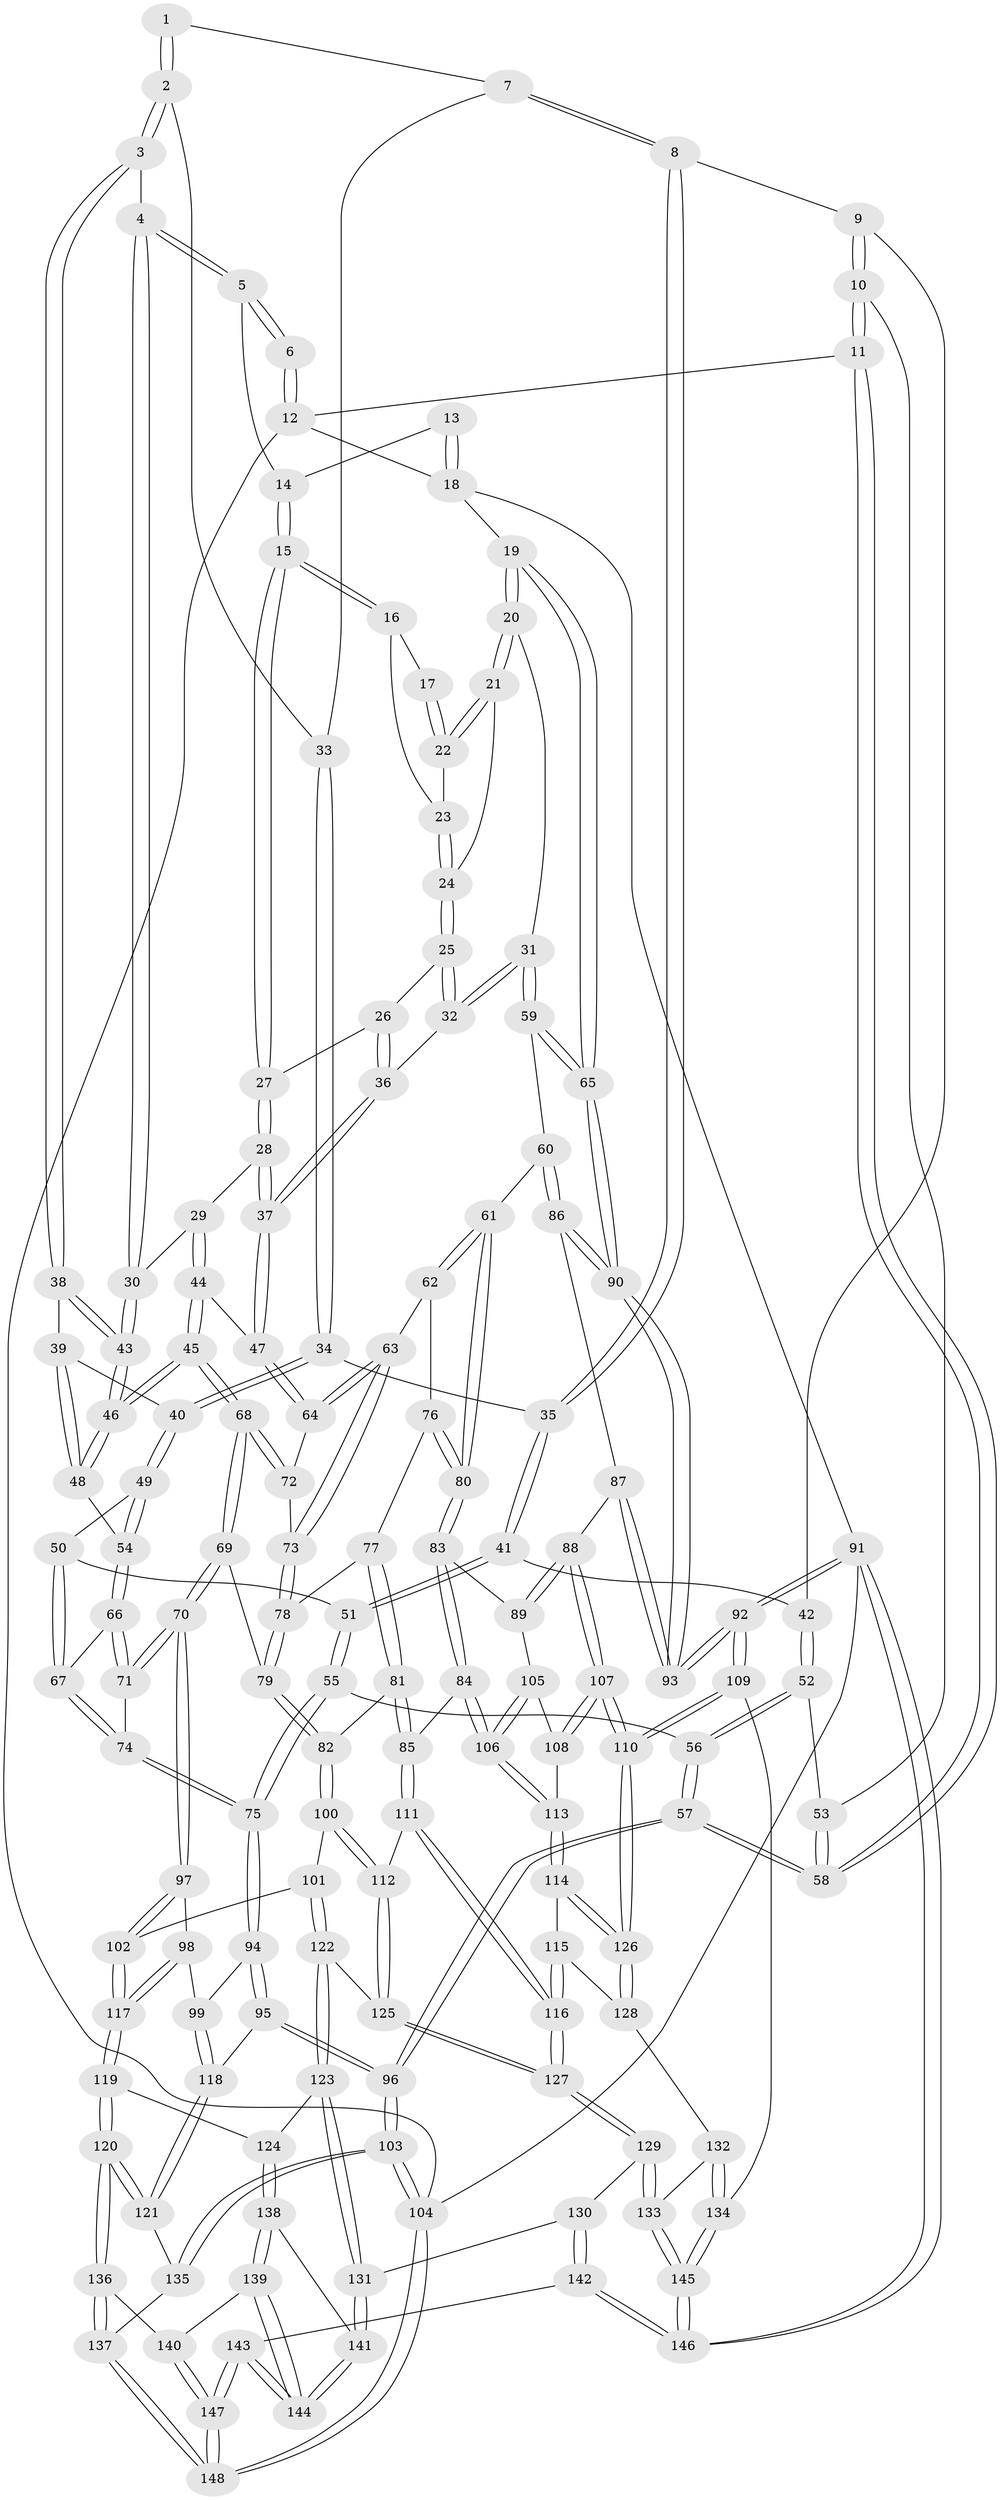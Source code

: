 // coarse degree distribution, {3: 0.08888888888888889, 5: 0.45555555555555555, 4: 0.4444444444444444, 7: 0.011111111111111112}
// Generated by graph-tools (version 1.1) at 2025/24/03/03/25 07:24:36]
// undirected, 148 vertices, 367 edges
graph export_dot {
graph [start="1"]
  node [color=gray90,style=filled];
  1 [pos="+0.17767407663640775+0.02839263688483526"];
  2 [pos="+0.2808275454812468+0.06697907449137527"];
  3 [pos="+0.3687588594273018+0.03629894479588613"];
  4 [pos="+0.3972368121370101+0"];
  5 [pos="+0.41240468325593926+0"];
  6 [pos="+0.09516689681285433+0"];
  7 [pos="+0.17169037570414045+0.09487722905748766"];
  8 [pos="+0.16999963798026163+0.0955189936927841"];
  9 [pos="+0.061607968411786306+0.08093980443712477"];
  10 [pos="+0+0"];
  11 [pos="+0+0"];
  12 [pos="+0+0"];
  13 [pos="+0.6985219863596301+0"];
  14 [pos="+0.4599035559587594+0"];
  15 [pos="+0.6332316079468809+0.09629605655144356"];
  16 [pos="+0.6824481424541361+0.02593314763203964"];
  17 [pos="+0.6919821133527457+0"];
  18 [pos="+1+0"];
  19 [pos="+1+0"];
  20 [pos="+0.8757044460056127+0.0942057874084791"];
  21 [pos="+0.766044540510317+0.07834913770192653"];
  22 [pos="+0.7566751377025708+0.07116921022547754"];
  23 [pos="+0.7035711127728183+0.0550606761840111"];
  24 [pos="+0.7138931523108537+0.10211214369622484"];
  25 [pos="+0.7069272397079431+0.11574883419549002"];
  26 [pos="+0.6508760497128956+0.10723142155139849"];
  27 [pos="+0.633189931575276+0.09647639251635758"];
  28 [pos="+0.5843243519670452+0.12771949897584337"];
  29 [pos="+0.5233886243041191+0.1324140745728699"];
  30 [pos="+0.520388180850007+0.1302321724591259"];
  31 [pos="+0.790189591797867+0.2106475726168979"];
  32 [pos="+0.7546370701136205+0.20657088376591418"];
  33 [pos="+0.22078711076160557+0.09270442723928046"];
  34 [pos="+0.2186711448712915+0.2000245578141396"];
  35 [pos="+0.17331214625888+0.20262514681105154"];
  36 [pos="+0.6902817812504528+0.22293709305131673"];
  37 [pos="+0.6711977873223741+0.23265365922309186"];
  38 [pos="+0.3521120496672829+0.11607249646029838"];
  39 [pos="+0.32560077612406857+0.1629411753495337"];
  40 [pos="+0.2569502243946023+0.21206558823880042"];
  41 [pos="+0.14775200469989228+0.21730019080007956"];
  42 [pos="+0.11642734365106858+0.20779519250389156"];
  43 [pos="+0.4302426406115495+0.2347826366715493"];
  44 [pos="+0.5436545730604733+0.25216699157208855"];
  45 [pos="+0.47287347832472054+0.3207782548729262"];
  46 [pos="+0.43753642829722345+0.2889720868937254"];
  47 [pos="+0.6419566064242944+0.2676074376030526"];
  48 [pos="+0.3601575279985309+0.27799595965009993"];
  49 [pos="+0.2586281744615575+0.23909461187085"];
  50 [pos="+0.22961221090210848+0.29892841143688637"];
  51 [pos="+0.16257875137477096+0.3043087803037032"];
  52 [pos="+0.06227604857840703+0.24028596443589126"];
  53 [pos="+0.061151926578106995+0.23988315609321045"];
  54 [pos="+0.3295931962808076+0.29834143961241866"];
  55 [pos="+0.10586689588492468+0.388156964024397"];
  56 [pos="+0.0685989919478412+0.38397421656108177"];
  57 [pos="+0+0.44828072922016243"];
  58 [pos="+0+0.3232821662092645"];
  59 [pos="+0.8375876720246396+0.32771236989066643"];
  60 [pos="+0.8178181814021076+0.36232699743733326"];
  61 [pos="+0.7814474005813022+0.37041306512391053"];
  62 [pos="+0.6783618764113181+0.32792359569422297"];
  63 [pos="+0.649693926971417+0.2960143149669138"];
  64 [pos="+0.6433010759495109+0.27526340582208864"];
  65 [pos="+1+0.2881498880604497"];
  66 [pos="+0.3264285077023676+0.3052351053215924"];
  67 [pos="+0.2696853250170082+0.3471150546792531"];
  68 [pos="+0.4738330229608802+0.34275720129641674"];
  69 [pos="+0.46748573416368827+0.40662406447687655"];
  70 [pos="+0.42201779469548234+0.4373606784639812"];
  71 [pos="+0.39099204958400213+0.4253391913061615"];
  72 [pos="+0.5765206709264885+0.33843762896312896"];
  73 [pos="+0.6102741304408311+0.3663936823714284"];
  74 [pos="+0.2639324929389802+0.4109813794459372"];
  75 [pos="+0.19357708315661767+0.4631072828272767"];
  76 [pos="+0.6567364364233631+0.4075193601047668"];
  77 [pos="+0.6498238480000261+0.4091758865478756"];
  78 [pos="+0.6046610590662473+0.39233525517435697"];
  79 [pos="+0.5213520834162172+0.43144310653365503"];
  80 [pos="+0.7143011499615496+0.4275398718219413"];
  81 [pos="+0.6173605354889246+0.5326830123076904"];
  82 [pos="+0.5922903591489089+0.5261124136766088"];
  83 [pos="+0.7038125212383503+0.5067637388513866"];
  84 [pos="+0.6450314108384797+0.5427111995474737"];
  85 [pos="+0.6352004034692271+0.5425281838784418"];
  86 [pos="+0.8494800343525067+0.4695971010498556"];
  87 [pos="+0.8459372315271337+0.4865698773276532"];
  88 [pos="+0.836506453700207+0.5041845917791122"];
  89 [pos="+0.7766017044865863+0.5207256137944246"];
  90 [pos="+1+0.41428704639081704"];
  91 [pos="+1+1"];
  92 [pos="+1+0.7645365006628331"];
  93 [pos="+1+0.6414088175909147"];
  94 [pos="+0.19804527794946575+0.510857094196338"];
  95 [pos="+0+0.6265241560751524"];
  96 [pos="+0+0.6014372256292813"];
  97 [pos="+0.4044886296844769+0.507205003493738"];
  98 [pos="+0.2347555159066195+0.553801905603413"];
  99 [pos="+0.22530918063197797+0.5504034029127333"];
  100 [pos="+0.5252220486639559+0.5792410393653843"];
  101 [pos="+0.4327748309353941+0.5861502045465545"];
  102 [pos="+0.42968302299271444+0.5835684622560684"];
  103 [pos="+0+1"];
  104 [pos="+0+1"];
  105 [pos="+0.7676015400303149+0.5592659799056677"];
  106 [pos="+0.7162657543183163+0.6228958840317215"];
  107 [pos="+0.875498418750393+0.642250502282324"];
  108 [pos="+0.7919639279080701+0.6242518599694353"];
  109 [pos="+1+0.7611454213251884"];
  110 [pos="+0.9245631494589994+0.7022100125567514"];
  111 [pos="+0.6037830968861866+0.6781110636579879"];
  112 [pos="+0.5538325782217851+0.673728480036688"];
  113 [pos="+0.7206052392874724+0.6327707335637047"];
  114 [pos="+0.7131977616959788+0.6654024624025063"];
  115 [pos="+0.6890348727763425+0.7162495940319311"];
  116 [pos="+0.6520072484527634+0.7279692057662538"];
  117 [pos="+0.31618773246093046+0.6461191177162497"];
  118 [pos="+0.14032268104287224+0.7347792679770655"];
  119 [pos="+0.31471479682514647+0.7590146234165243"];
  120 [pos="+0.19703788654776033+0.7895433245221587"];
  121 [pos="+0.14192936561362632+0.7374420841960369"];
  122 [pos="+0.46106831869142045+0.7153840641821437"];
  123 [pos="+0.4405945382183354+0.7504437342257347"];
  124 [pos="+0.35165487002699725+0.7731573552202137"];
  125 [pos="+0.4989265358967232+0.7037824607293952"];
  126 [pos="+0.921809543603082+0.7027389814346916"];
  127 [pos="+0.6224576942910244+0.7967051751422957"];
  128 [pos="+0.7533695706987704+0.750319073178418"];
  129 [pos="+0.6143222186164286+0.8287364954758137"];
  130 [pos="+0.5819708390827079+0.8497259594998052"];
  131 [pos="+0.5287074033881675+0.8484456611502205"];
  132 [pos="+0.7549740520917686+0.8025729024123941"];
  133 [pos="+0.730378119534515+0.882602201234815"];
  134 [pos="+0.9368243803614603+0.8308819252204027"];
  135 [pos="+0.06629610084862682+0.8042062641495527"];
  136 [pos="+0.1847097728407889+0.8790060301854982"];
  137 [pos="+0.0699918643737888+0.9994175721930164"];
  138 [pos="+0.3675346224863673+0.8599892457575601"];
  139 [pos="+0.3347313364267213+0.9345052081874274"];
  140 [pos="+0.28934128906497286+0.953164781501522"];
  141 [pos="+0.4709556488328751+0.917440585137644"];
  142 [pos="+0.641769408858008+1"];
  143 [pos="+0.5067445998371216+1"];
  144 [pos="+0.4567620479702604+1"];
  145 [pos="+0.7791026215147505+0.9518213763827473"];
  146 [pos="+0.7279877548921861+1"];
  147 [pos="+0.27500138704678817+1"];
  148 [pos="+0+1"];
  1 -- 2;
  1 -- 2;
  1 -- 7;
  2 -- 3;
  2 -- 3;
  2 -- 33;
  3 -- 4;
  3 -- 38;
  3 -- 38;
  4 -- 5;
  4 -- 5;
  4 -- 30;
  4 -- 30;
  5 -- 6;
  5 -- 6;
  5 -- 14;
  6 -- 12;
  6 -- 12;
  7 -- 8;
  7 -- 8;
  7 -- 33;
  8 -- 9;
  8 -- 35;
  8 -- 35;
  9 -- 10;
  9 -- 10;
  9 -- 42;
  10 -- 11;
  10 -- 11;
  10 -- 53;
  11 -- 12;
  11 -- 58;
  11 -- 58;
  12 -- 18;
  12 -- 104;
  13 -- 14;
  13 -- 18;
  13 -- 18;
  14 -- 15;
  14 -- 15;
  15 -- 16;
  15 -- 16;
  15 -- 27;
  15 -- 27;
  16 -- 17;
  16 -- 23;
  17 -- 22;
  17 -- 22;
  18 -- 19;
  18 -- 91;
  19 -- 20;
  19 -- 20;
  19 -- 65;
  19 -- 65;
  20 -- 21;
  20 -- 21;
  20 -- 31;
  21 -- 22;
  21 -- 22;
  21 -- 24;
  22 -- 23;
  23 -- 24;
  23 -- 24;
  24 -- 25;
  24 -- 25;
  25 -- 26;
  25 -- 32;
  25 -- 32;
  26 -- 27;
  26 -- 36;
  26 -- 36;
  27 -- 28;
  27 -- 28;
  28 -- 29;
  28 -- 37;
  28 -- 37;
  29 -- 30;
  29 -- 44;
  29 -- 44;
  30 -- 43;
  30 -- 43;
  31 -- 32;
  31 -- 32;
  31 -- 59;
  31 -- 59;
  32 -- 36;
  33 -- 34;
  33 -- 34;
  34 -- 35;
  34 -- 40;
  34 -- 40;
  35 -- 41;
  35 -- 41;
  36 -- 37;
  36 -- 37;
  37 -- 47;
  37 -- 47;
  38 -- 39;
  38 -- 43;
  38 -- 43;
  39 -- 40;
  39 -- 48;
  39 -- 48;
  40 -- 49;
  40 -- 49;
  41 -- 42;
  41 -- 51;
  41 -- 51;
  42 -- 52;
  42 -- 52;
  43 -- 46;
  43 -- 46;
  44 -- 45;
  44 -- 45;
  44 -- 47;
  45 -- 46;
  45 -- 46;
  45 -- 68;
  45 -- 68;
  46 -- 48;
  46 -- 48;
  47 -- 64;
  47 -- 64;
  48 -- 54;
  49 -- 50;
  49 -- 54;
  49 -- 54;
  50 -- 51;
  50 -- 67;
  50 -- 67;
  51 -- 55;
  51 -- 55;
  52 -- 53;
  52 -- 56;
  52 -- 56;
  53 -- 58;
  53 -- 58;
  54 -- 66;
  54 -- 66;
  55 -- 56;
  55 -- 75;
  55 -- 75;
  56 -- 57;
  56 -- 57;
  57 -- 58;
  57 -- 58;
  57 -- 96;
  57 -- 96;
  59 -- 60;
  59 -- 65;
  59 -- 65;
  60 -- 61;
  60 -- 86;
  60 -- 86;
  61 -- 62;
  61 -- 62;
  61 -- 80;
  61 -- 80;
  62 -- 63;
  62 -- 76;
  63 -- 64;
  63 -- 64;
  63 -- 73;
  63 -- 73;
  64 -- 72;
  65 -- 90;
  65 -- 90;
  66 -- 67;
  66 -- 71;
  66 -- 71;
  67 -- 74;
  67 -- 74;
  68 -- 69;
  68 -- 69;
  68 -- 72;
  68 -- 72;
  69 -- 70;
  69 -- 70;
  69 -- 79;
  70 -- 71;
  70 -- 71;
  70 -- 97;
  70 -- 97;
  71 -- 74;
  72 -- 73;
  73 -- 78;
  73 -- 78;
  74 -- 75;
  74 -- 75;
  75 -- 94;
  75 -- 94;
  76 -- 77;
  76 -- 80;
  76 -- 80;
  77 -- 78;
  77 -- 81;
  77 -- 81;
  78 -- 79;
  78 -- 79;
  79 -- 82;
  79 -- 82;
  80 -- 83;
  80 -- 83;
  81 -- 82;
  81 -- 85;
  81 -- 85;
  82 -- 100;
  82 -- 100;
  83 -- 84;
  83 -- 84;
  83 -- 89;
  84 -- 85;
  84 -- 106;
  84 -- 106;
  85 -- 111;
  85 -- 111;
  86 -- 87;
  86 -- 90;
  86 -- 90;
  87 -- 88;
  87 -- 93;
  87 -- 93;
  88 -- 89;
  88 -- 89;
  88 -- 107;
  88 -- 107;
  89 -- 105;
  90 -- 93;
  90 -- 93;
  91 -- 92;
  91 -- 92;
  91 -- 146;
  91 -- 146;
  91 -- 104;
  92 -- 93;
  92 -- 93;
  92 -- 109;
  92 -- 109;
  94 -- 95;
  94 -- 95;
  94 -- 99;
  95 -- 96;
  95 -- 96;
  95 -- 118;
  96 -- 103;
  96 -- 103;
  97 -- 98;
  97 -- 102;
  97 -- 102;
  98 -- 99;
  98 -- 117;
  98 -- 117;
  99 -- 118;
  99 -- 118;
  100 -- 101;
  100 -- 112;
  100 -- 112;
  101 -- 102;
  101 -- 122;
  101 -- 122;
  102 -- 117;
  102 -- 117;
  103 -- 104;
  103 -- 104;
  103 -- 135;
  103 -- 135;
  104 -- 148;
  104 -- 148;
  105 -- 106;
  105 -- 106;
  105 -- 108;
  106 -- 113;
  106 -- 113;
  107 -- 108;
  107 -- 108;
  107 -- 110;
  107 -- 110;
  108 -- 113;
  109 -- 110;
  109 -- 110;
  109 -- 134;
  110 -- 126;
  110 -- 126;
  111 -- 112;
  111 -- 116;
  111 -- 116;
  112 -- 125;
  112 -- 125;
  113 -- 114;
  113 -- 114;
  114 -- 115;
  114 -- 126;
  114 -- 126;
  115 -- 116;
  115 -- 116;
  115 -- 128;
  116 -- 127;
  116 -- 127;
  117 -- 119;
  117 -- 119;
  118 -- 121;
  118 -- 121;
  119 -- 120;
  119 -- 120;
  119 -- 124;
  120 -- 121;
  120 -- 121;
  120 -- 136;
  120 -- 136;
  121 -- 135;
  122 -- 123;
  122 -- 123;
  122 -- 125;
  123 -- 124;
  123 -- 131;
  123 -- 131;
  124 -- 138;
  124 -- 138;
  125 -- 127;
  125 -- 127;
  126 -- 128;
  126 -- 128;
  127 -- 129;
  127 -- 129;
  128 -- 132;
  129 -- 130;
  129 -- 133;
  129 -- 133;
  130 -- 131;
  130 -- 142;
  130 -- 142;
  131 -- 141;
  131 -- 141;
  132 -- 133;
  132 -- 134;
  132 -- 134;
  133 -- 145;
  133 -- 145;
  134 -- 145;
  134 -- 145;
  135 -- 137;
  136 -- 137;
  136 -- 137;
  136 -- 140;
  137 -- 148;
  137 -- 148;
  138 -- 139;
  138 -- 139;
  138 -- 141;
  139 -- 140;
  139 -- 144;
  139 -- 144;
  140 -- 147;
  140 -- 147;
  141 -- 144;
  141 -- 144;
  142 -- 143;
  142 -- 146;
  142 -- 146;
  143 -- 144;
  143 -- 144;
  143 -- 147;
  143 -- 147;
  145 -- 146;
  145 -- 146;
  147 -- 148;
  147 -- 148;
}
